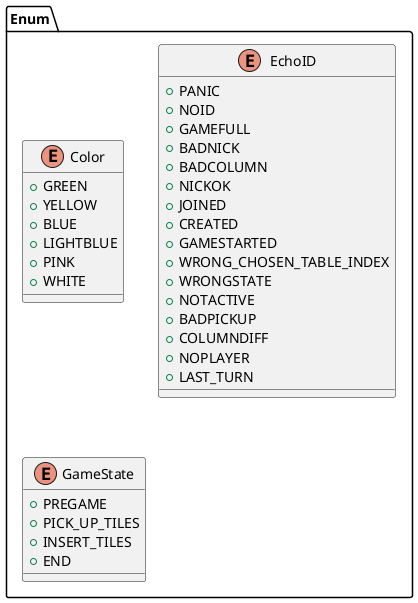 @startuml
enum Enum.Color {
+  GREEN
+  YELLOW
+  BLUE
+  LIGHTBLUE
+  PINK
+  WHITE
}
enum Enum.EchoID {
+  PANIC
+  NOID
+  GAMEFULL
+  BADNICK
+  BADCOLUMN
+  NICKOK
+  JOINED
+  CREATED
+  GAMESTARTED
+  WRONG_CHOSEN_TABLE_INDEX
+  WRONGSTATE
+  NOTACTIVE
+  BADPICKUP
+  COLUMNDIFF
+  NOPLAYER
+  LAST_TURN
}
enum Enum.GameState {
+  PREGAME
+  PICK_UP_TILES
+  INSERT_TILES
+  END
}
@enduml